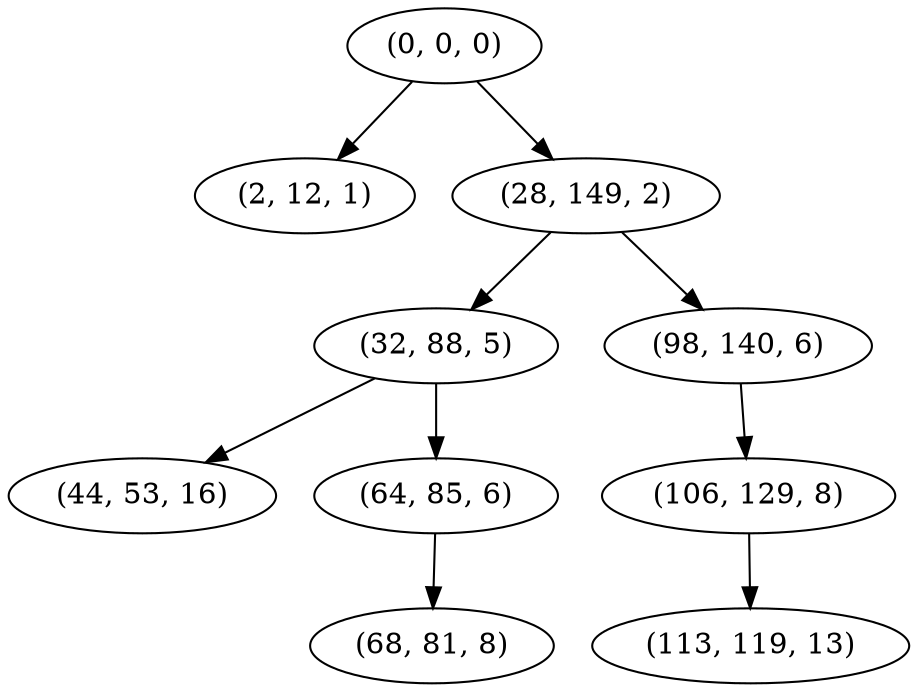 digraph tree {
    "(0, 0, 0)";
    "(2, 12, 1)";
    "(28, 149, 2)";
    "(32, 88, 5)";
    "(44, 53, 16)";
    "(64, 85, 6)";
    "(68, 81, 8)";
    "(98, 140, 6)";
    "(106, 129, 8)";
    "(113, 119, 13)";
    "(0, 0, 0)" -> "(2, 12, 1)";
    "(0, 0, 0)" -> "(28, 149, 2)";
    "(28, 149, 2)" -> "(32, 88, 5)";
    "(28, 149, 2)" -> "(98, 140, 6)";
    "(32, 88, 5)" -> "(44, 53, 16)";
    "(32, 88, 5)" -> "(64, 85, 6)";
    "(64, 85, 6)" -> "(68, 81, 8)";
    "(98, 140, 6)" -> "(106, 129, 8)";
    "(106, 129, 8)" -> "(113, 119, 13)";
}
